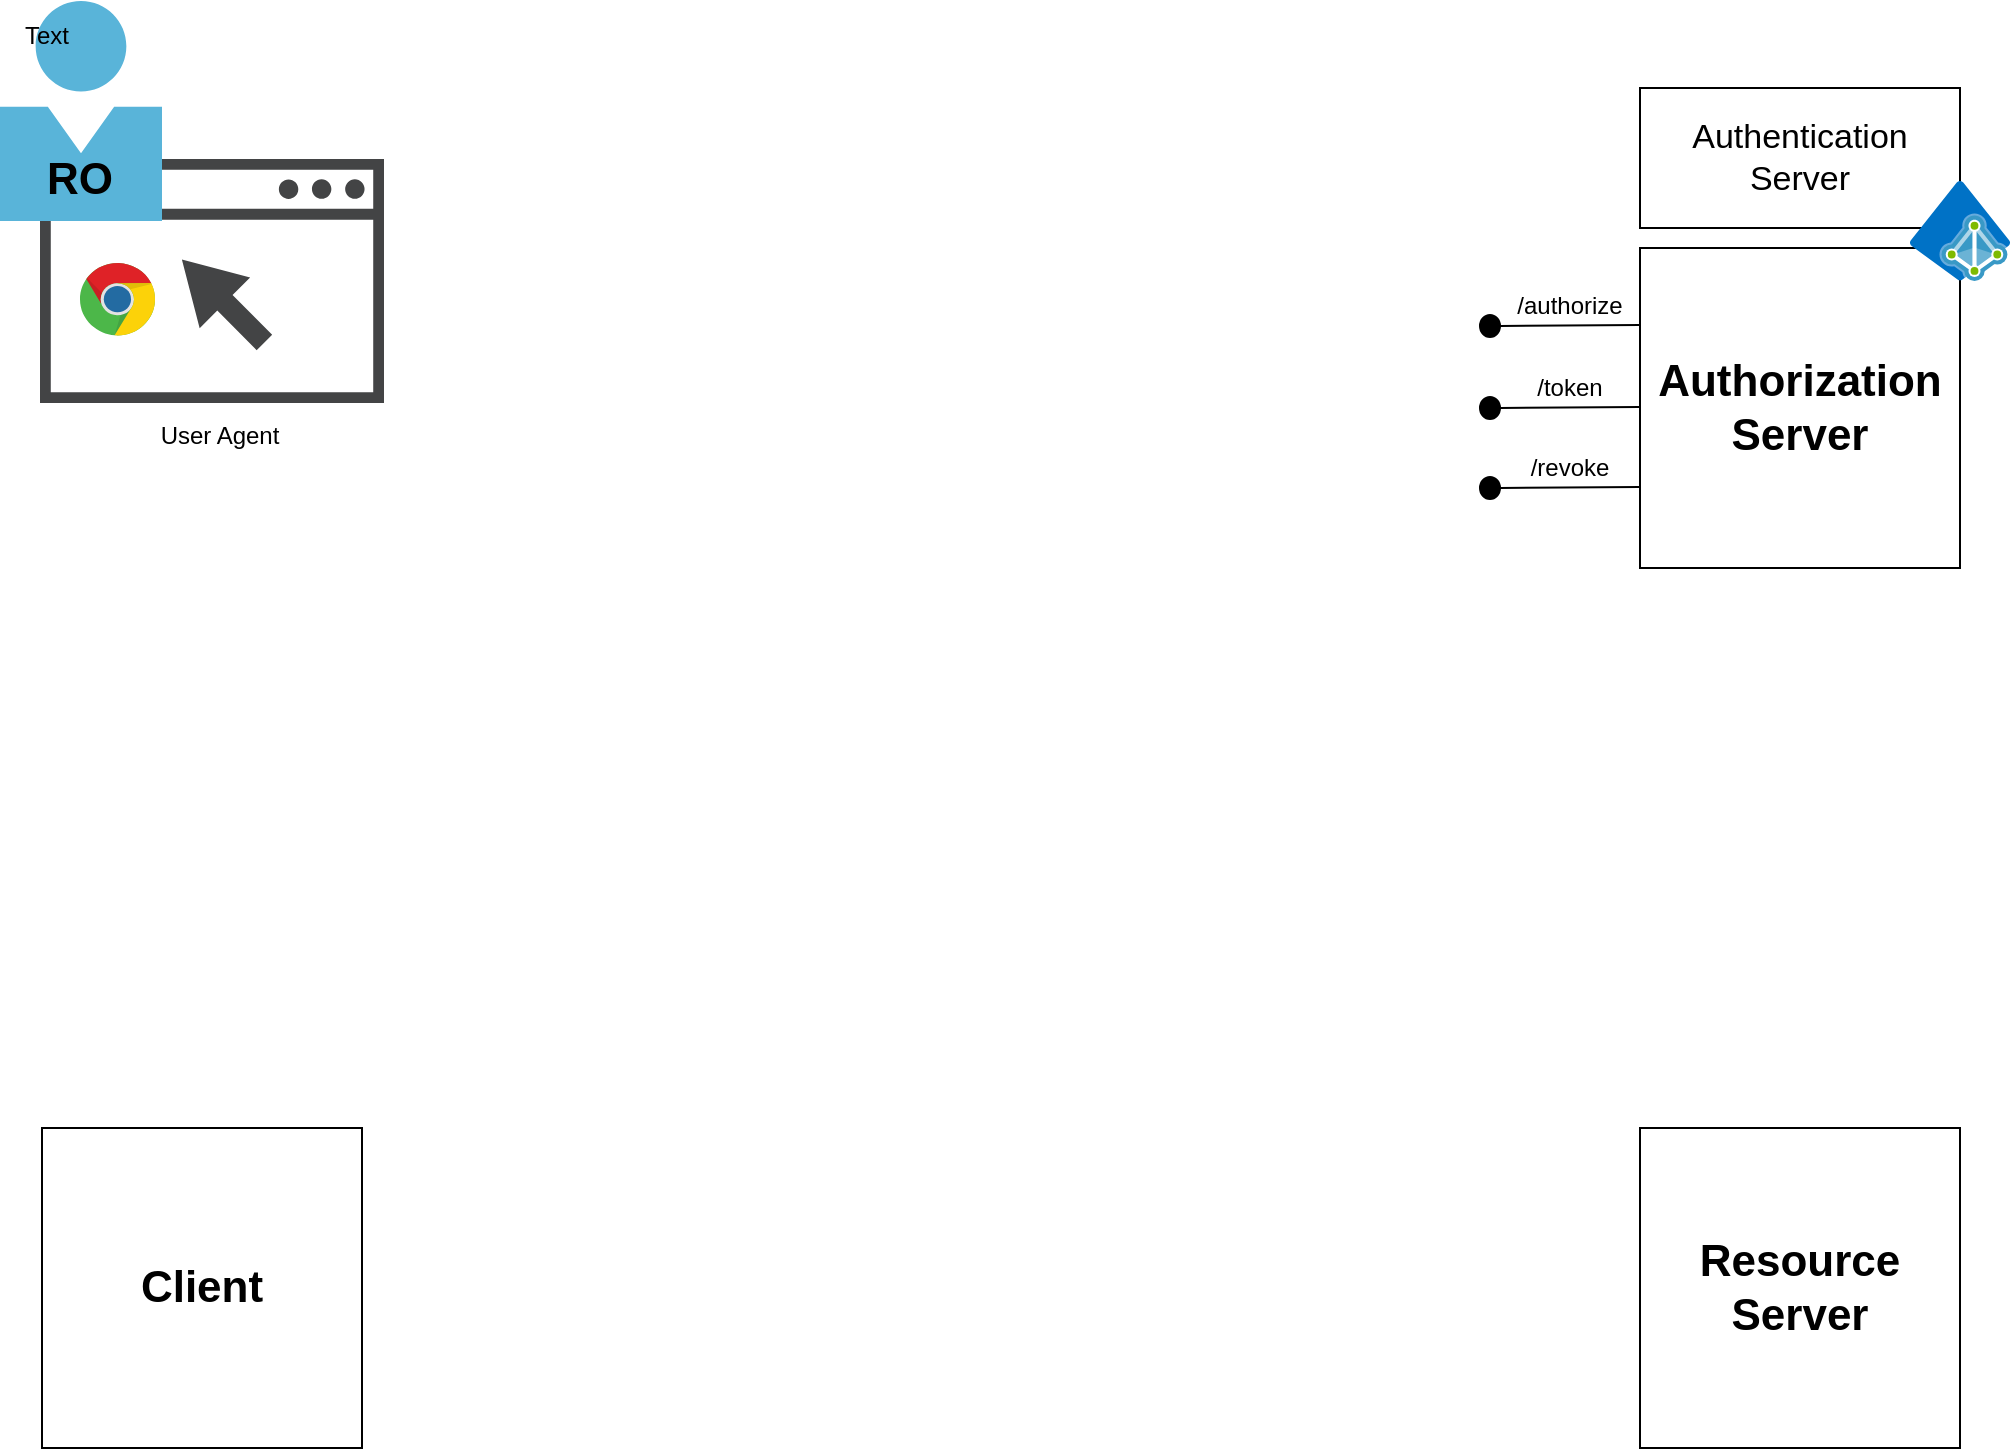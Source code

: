 <mxfile version="13.3.9" type="device" pages="6"><diagram id="7BGdqJD-Qh96QKZgvJ_t" name="Basic"><mxGraphModel dx="1346" dy="980" grid="1" gridSize="10" guides="1" tooltips="1" connect="1" arrows="1" fold="1" page="1" pageScale="1" pageWidth="1169" pageHeight="827" math="0" shadow="0"><root><mxCell id="0"/><mxCell id="1" parent="0"/><mxCell id="x4e9WYIsEtEmN4vXnyj3-3" value="&lt;font style=&quot;font-size: 22px&quot;&gt;&lt;b&gt;Authorization Server&lt;/b&gt;&lt;/font&gt;" style="whiteSpace=wrap;html=1;aspect=fixed;" parent="1" vertex="1"><mxGeometry x="880" y="160" width="160" height="160" as="geometry"/></mxCell><mxCell id="x4e9WYIsEtEmN4vXnyj3-4" value="&lt;font style=&quot;font-size: 22px&quot;&gt;&lt;b&gt;Resource Server&lt;/b&gt;&lt;/font&gt;" style="whiteSpace=wrap;html=1;aspect=fixed;" parent="1" vertex="1"><mxGeometry x="880" y="600" width="160" height="160" as="geometry"/></mxCell><mxCell id="x4e9WYIsEtEmN4vXnyj3-9" value="" style="pointerEvents=1;shadow=0;dashed=0;html=1;strokeColor=none;fillColor=#434445;aspect=fixed;labelPosition=center;verticalLabelPosition=bottom;verticalAlign=top;align=center;outlineConnect=0;shape=mxgraph.vvd.web_browser;" parent="1" vertex="1"><mxGeometry x="80" y="115.5" width="172" height="122" as="geometry"/></mxCell><mxCell id="x4e9WYIsEtEmN4vXnyj3-1" value="" style="aspect=fixed;html=1;points=[];align=center;image;fontSize=12;image=img/lib/mscae/Person.svg;" parent="1" vertex="1"><mxGeometry x="60" y="36.5" width="81" height="110" as="geometry"/></mxCell><mxCell id="pkdZ8FPAHZbIb77We70V-1" value="Text" style="text;html=1;align=center;verticalAlign=middle;resizable=0;points=[];autosize=1;" vertex="1" parent="x4e9WYIsEtEmN4vXnyj3-1"><mxGeometry x="3" y="7.5" width="40" height="20" as="geometry"/></mxCell><mxCell id="x4e9WYIsEtEmN4vXnyj3-10" value="&lt;font style=&quot;font-size: 17px&quot;&gt;Authentication Server&lt;/font&gt;" style="rounded=0;whiteSpace=wrap;html=1;" parent="1" vertex="1"><mxGeometry x="880" y="80" width="160" height="70" as="geometry"/></mxCell><mxCell id="x4e9WYIsEtEmN4vXnyj3-15" value="/authorize" style="text;html=1;strokeColor=none;fillColor=none;align=center;verticalAlign=middle;whiteSpace=wrap;rounded=0;" parent="1" vertex="1"><mxGeometry x="825" y="179" width="40" height="20" as="geometry"/></mxCell><mxCell id="x4e9WYIsEtEmN4vXnyj3-18" value="" style="endArrow=none;html=1;strokeColor=#000000;shadow=0;" parent="1" source="x4e9WYIsEtEmN4vXnyj3-19" edge="1"><mxGeometry width="50" height="50" relative="1" as="geometry"><mxPoint x="800" y="198.5" as="sourcePoint"/><mxPoint x="880" y="198.5" as="targetPoint"/></mxGeometry></mxCell><mxCell id="x4e9WYIsEtEmN4vXnyj3-19" value="" style="ellipse;whiteSpace=wrap;html=1;fillColor=#000000;container=1;" parent="1" vertex="1"><mxGeometry x="800" y="193.5" width="10" height="11" as="geometry"/></mxCell><mxCell id="x4e9WYIsEtEmN4vXnyj3-20" value="" style="endArrow=none;html=1;strokeColor=#000000;shadow=0;" parent="1" target="x4e9WYIsEtEmN4vXnyj3-19" edge="1"><mxGeometry width="50" height="50" relative="1" as="geometry"><mxPoint x="800" y="198.5" as="sourcePoint"/><mxPoint x="880" y="198.5" as="targetPoint"/></mxGeometry></mxCell><mxCell id="x4e9WYIsEtEmN4vXnyj3-24" value="/token" style="text;html=1;strokeColor=none;fillColor=none;align=center;verticalAlign=middle;whiteSpace=wrap;rounded=0;" parent="1" vertex="1"><mxGeometry x="825" y="220" width="40" height="20" as="geometry"/></mxCell><mxCell id="x4e9WYIsEtEmN4vXnyj3-25" value="" style="endArrow=none;html=1;strokeColor=#000000;shadow=0;" parent="1" source="x4e9WYIsEtEmN4vXnyj3-26" edge="1"><mxGeometry width="50" height="50" relative="1" as="geometry"><mxPoint x="800" y="239.5" as="sourcePoint"/><mxPoint x="880" y="239.5" as="targetPoint"/></mxGeometry></mxCell><mxCell id="x4e9WYIsEtEmN4vXnyj3-26" value="" style="ellipse;whiteSpace=wrap;html=1;fillColor=#000000;container=1;" parent="1" vertex="1"><mxGeometry x="800" y="234.5" width="10" height="11" as="geometry"/></mxCell><mxCell id="x4e9WYIsEtEmN4vXnyj3-27" value="" style="endArrow=none;html=1;strokeColor=#000000;shadow=0;" parent="1" target="x4e9WYIsEtEmN4vXnyj3-26" edge="1"><mxGeometry width="50" height="50" relative="1" as="geometry"><mxPoint x="800" y="239.5" as="sourcePoint"/><mxPoint x="880" y="239.5" as="targetPoint"/></mxGeometry></mxCell><mxCell id="x4e9WYIsEtEmN4vXnyj3-32" value="/revoke" style="text;html=1;strokeColor=none;fillColor=none;align=center;verticalAlign=middle;whiteSpace=wrap;rounded=0;" parent="1" vertex="1"><mxGeometry x="825" y="260" width="40" height="20" as="geometry"/></mxCell><mxCell id="x4e9WYIsEtEmN4vXnyj3-33" value="" style="endArrow=none;html=1;strokeColor=#000000;shadow=0;" parent="1" source="x4e9WYIsEtEmN4vXnyj3-34" edge="1"><mxGeometry width="50" height="50" relative="1" as="geometry"><mxPoint x="800" y="279.5" as="sourcePoint"/><mxPoint x="880" y="279.5" as="targetPoint"/></mxGeometry></mxCell><mxCell id="x4e9WYIsEtEmN4vXnyj3-34" value="" style="ellipse;whiteSpace=wrap;html=1;fillColor=#000000;container=1;" parent="1" vertex="1"><mxGeometry x="800" y="274.5" width="10" height="11" as="geometry"/></mxCell><mxCell id="x4e9WYIsEtEmN4vXnyj3-35" value="" style="endArrow=none;html=1;strokeColor=#000000;shadow=0;" parent="1" target="x4e9WYIsEtEmN4vXnyj3-34" edge="1"><mxGeometry width="50" height="50" relative="1" as="geometry"><mxPoint x="800" y="279.5" as="sourcePoint"/><mxPoint x="880" y="279.5" as="targetPoint"/></mxGeometry></mxCell><mxCell id="x4e9WYIsEtEmN4vXnyj3-36" value="&lt;font style=&quot;font-size: 22px&quot;&gt;&lt;b&gt;Client&lt;/b&gt;&lt;/font&gt;" style="whiteSpace=wrap;html=1;aspect=fixed;" parent="1" vertex="1"><mxGeometry x="81" y="600" width="160" height="160" as="geometry"/></mxCell><mxCell id="x4e9WYIsEtEmN4vXnyj3-37" value="User Agent" style="text;html=1;strokeColor=none;fillColor=none;align=center;verticalAlign=middle;whiteSpace=wrap;rounded=0;" parent="1" vertex="1"><mxGeometry x="90" y="243.5" width="160" height="20" as="geometry"/></mxCell><mxCell id="x4e9WYIsEtEmN4vXnyj3-38" value="&lt;b&gt;RO&lt;/b&gt;" style="text;html=1;strokeColor=none;fillColor=none;align=center;verticalAlign=middle;whiteSpace=wrap;rounded=0;fontSize=22;" parent="1" vertex="1"><mxGeometry x="80" y="115.5" width="40" height="20" as="geometry"/></mxCell><mxCell id="x4e9WYIsEtEmN4vXnyj3-41" value="" style="aspect=fixed;html=1;points=[];align=center;image;fontSize=12;image=img/lib/mscae/Azure_AD_Domain_Services.svg;fillColor=#000000;" parent="1" vertex="1"><mxGeometry x="1015" y="126.5" width="50" height="50" as="geometry"/></mxCell><mxCell id="x4e9WYIsEtEmN4vXnyj3-43" value="" style="dashed=0;outlineConnect=0;html=1;align=center;labelPosition=center;verticalLabelPosition=bottom;verticalAlign=top;shape=mxgraph.weblogos.chrome;fillColor=#000000;fontSize=22;" parent="1" vertex="1"><mxGeometry x="100" y="167.5" width="38" height="37" as="geometry"/></mxCell></root></mxGraphModel></diagram><diagram name="Code Flow" id="h1I_sIdxKx2VUafDGLaP"><mxGraphModel dx="1106" dy="830" grid="1" gridSize="10" guides="1" tooltips="1" connect="1" arrows="1" fold="1" page="1" pageScale="1" pageWidth="1169" pageHeight="827" math="0" shadow="0"><root><mxCell id="_UItrex5yb6kUeCps5V5-0"/><mxCell id="_UItrex5yb6kUeCps5V5-1" parent="_UItrex5yb6kUeCps5V5-0"/><mxCell id="_UItrex5yb6kUeCps5V5-30" value="4" style="endArrow=classic;html=1;shadow=0;strokeColor=#000000;fontSize=22;startArrow=none;startFill=0;endSize=13;strokeWidth=3;" parent="_UItrex5yb6kUeCps5V5-1" edge="1"><mxGeometry width="50" height="50" relative="1" as="geometry"><mxPoint x="790" y="210" as="sourcePoint"/><mxPoint x="170" y="590" as="targetPoint"/><Array as="points"><mxPoint x="230" y="300"/></Array></mxGeometry></mxCell><mxCell id="-QWIX9p5mBk_8IFYlg3d-1" value="2" style="endArrow=classic;html=1;shadow=0;strokeColor=#000000;fontSize=22;startArrow=none;startFill=0;endSize=13;strokeWidth=3;" parent="_UItrex5yb6kUeCps5V5-1" edge="1"><mxGeometry width="50" height="50" relative="1" as="geometry"><mxPoint x="150" y="590" as="sourcePoint"/><mxPoint x="790" y="200" as="targetPoint"/><Array as="points"><mxPoint x="210" y="290"/><mxPoint x="700" y="210"/></Array></mxGeometry></mxCell><mxCell id="cwer9oQZZHohE8cfp3Dd-2" value="" style="whiteSpace=wrap;html=1;aspect=fixed;" parent="_UItrex5yb6kUeCps5V5-1" vertex="1"><mxGeometry x="81" y="155" width="160" height="160" as="geometry"/></mxCell><mxCell id="_UItrex5yb6kUeCps5V5-2" value="&lt;font style=&quot;font-size: 22px&quot;&gt;&lt;b&gt;Authorization Server&lt;/b&gt;&lt;/font&gt;" style="whiteSpace=wrap;html=1;aspect=fixed;" parent="_UItrex5yb6kUeCps5V5-1" vertex="1"><mxGeometry x="880" y="160" width="160" height="160" as="geometry"/></mxCell><mxCell id="_UItrex5yb6kUeCps5V5-3" value="&lt;font style=&quot;font-size: 22px&quot;&gt;&lt;b&gt;Resource Server&lt;/b&gt;&lt;/font&gt;" style="whiteSpace=wrap;html=1;aspect=fixed;" parent="_UItrex5yb6kUeCps5V5-1" vertex="1"><mxGeometry x="880" y="600" width="160" height="160" as="geometry"/></mxCell><mxCell id="_UItrex5yb6kUeCps5V5-5" value="" style="aspect=fixed;html=1;points=[];align=center;image;fontSize=12;image=img/lib/mscae/Person.svg;" parent="_UItrex5yb6kUeCps5V5-1" vertex="1"><mxGeometry x="60.5" y="80" width="81" height="110" as="geometry"/></mxCell><mxCell id="_UItrex5yb6kUeCps5V5-6" value="&lt;font style=&quot;font-size: 17px&quot;&gt;Authentication Server&lt;/font&gt;" style="rounded=0;whiteSpace=wrap;html=1;" parent="_UItrex5yb6kUeCps5V5-1" vertex="1"><mxGeometry x="880" y="80" width="160" height="70" as="geometry"/></mxCell><mxCell id="_UItrex5yb6kUeCps5V5-7" value="/authorize" style="text;html=1;strokeColor=none;fillColor=none;align=center;verticalAlign=middle;whiteSpace=wrap;rounded=0;" parent="_UItrex5yb6kUeCps5V5-1" vertex="1"><mxGeometry x="825" y="179" width="40" height="20" as="geometry"/></mxCell><mxCell id="_UItrex5yb6kUeCps5V5-8" value="" style="endArrow=none;html=1;strokeColor=#000000;shadow=0;" parent="_UItrex5yb6kUeCps5V5-1" source="_UItrex5yb6kUeCps5V5-9" edge="1"><mxGeometry width="50" height="50" relative="1" as="geometry"><mxPoint x="800" y="198.5" as="sourcePoint"/><mxPoint x="880" y="198.5" as="targetPoint"/></mxGeometry></mxCell><mxCell id="_UItrex5yb6kUeCps5V5-9" value="" style="ellipse;whiteSpace=wrap;html=1;fillColor=#000000;container=1;" parent="_UItrex5yb6kUeCps5V5-1" vertex="1"><mxGeometry x="800" y="193.5" width="10" height="11" as="geometry"/></mxCell><mxCell id="_UItrex5yb6kUeCps5V5-10" value="" style="endArrow=none;html=1;strokeColor=#000000;shadow=0;" parent="_UItrex5yb6kUeCps5V5-1" target="_UItrex5yb6kUeCps5V5-9" edge="1"><mxGeometry width="50" height="50" relative="1" as="geometry"><mxPoint x="800" y="198.5" as="sourcePoint"/><mxPoint x="880" y="198.5" as="targetPoint"/></mxGeometry></mxCell><mxCell id="_UItrex5yb6kUeCps5V5-11" value="/token" style="text;html=1;strokeColor=none;fillColor=none;align=center;verticalAlign=middle;whiteSpace=wrap;rounded=0;" parent="_UItrex5yb6kUeCps5V5-1" vertex="1"><mxGeometry x="825" y="220" width="40" height="20" as="geometry"/></mxCell><mxCell id="_UItrex5yb6kUeCps5V5-12" value="" style="endArrow=none;html=1;strokeColor=#000000;shadow=0;" parent="_UItrex5yb6kUeCps5V5-1" source="_UItrex5yb6kUeCps5V5-13" edge="1"><mxGeometry width="50" height="50" relative="1" as="geometry"><mxPoint x="800" y="239.5" as="sourcePoint"/><mxPoint x="880" y="239.5" as="targetPoint"/></mxGeometry></mxCell><mxCell id="_UItrex5yb6kUeCps5V5-13" value="" style="ellipse;whiteSpace=wrap;html=1;fillColor=#000000;container=1;" parent="_UItrex5yb6kUeCps5V5-1" vertex="1"><mxGeometry x="800" y="234.5" width="10" height="11" as="geometry"/></mxCell><mxCell id="_UItrex5yb6kUeCps5V5-14" value="" style="endArrow=none;html=1;strokeColor=#000000;shadow=0;" parent="_UItrex5yb6kUeCps5V5-1" target="_UItrex5yb6kUeCps5V5-13" edge="1"><mxGeometry width="50" height="50" relative="1" as="geometry"><mxPoint x="800" y="239.5" as="sourcePoint"/><mxPoint x="880" y="239.5" as="targetPoint"/></mxGeometry></mxCell><mxCell id="_UItrex5yb6kUeCps5V5-15" value="/revoke" style="text;html=1;strokeColor=none;fillColor=none;align=center;verticalAlign=middle;whiteSpace=wrap;rounded=0;" parent="_UItrex5yb6kUeCps5V5-1" vertex="1"><mxGeometry x="825" y="260" width="40" height="20" as="geometry"/></mxCell><mxCell id="_UItrex5yb6kUeCps5V5-16" value="" style="endArrow=none;html=1;strokeColor=#000000;shadow=0;" parent="_UItrex5yb6kUeCps5V5-1" source="_UItrex5yb6kUeCps5V5-17" edge="1"><mxGeometry width="50" height="50" relative="1" as="geometry"><mxPoint x="800" y="279.5" as="sourcePoint"/><mxPoint x="880" y="279.5" as="targetPoint"/></mxGeometry></mxCell><mxCell id="_UItrex5yb6kUeCps5V5-17" value="" style="ellipse;whiteSpace=wrap;html=1;fillColor=#000000;container=1;" parent="_UItrex5yb6kUeCps5V5-1" vertex="1"><mxGeometry x="800" y="274.5" width="10" height="11" as="geometry"/></mxCell><mxCell id="_UItrex5yb6kUeCps5V5-18" value="" style="endArrow=none;html=1;strokeColor=#000000;shadow=0;" parent="_UItrex5yb6kUeCps5V5-1" target="_UItrex5yb6kUeCps5V5-17" edge="1"><mxGeometry width="50" height="50" relative="1" as="geometry"><mxPoint x="800" y="279.5" as="sourcePoint"/><mxPoint x="880" y="279.5" as="targetPoint"/></mxGeometry></mxCell><mxCell id="_UItrex5yb6kUeCps5V5-19" value="&lt;font style=&quot;font-size: 22px&quot;&gt;&lt;b&gt;Client&lt;/b&gt;&lt;/font&gt;" style="whiteSpace=wrap;html=1;aspect=fixed;" parent="_UItrex5yb6kUeCps5V5-1" vertex="1"><mxGeometry x="81" y="600" width="160" height="160" as="geometry"/></mxCell><mxCell id="_UItrex5yb6kUeCps5V5-20" value="User Agent" style="text;html=1;strokeColor=none;fillColor=none;align=center;verticalAlign=middle;whiteSpace=wrap;rounded=0;" parent="_UItrex5yb6kUeCps5V5-1" vertex="1"><mxGeometry x="60" y="274" width="160" height="20" as="geometry"/></mxCell><mxCell id="_UItrex5yb6kUeCps5V5-21" value="&lt;b&gt;RO&lt;/b&gt;" style="text;html=1;strokeColor=none;fillColor=none;align=center;verticalAlign=middle;whiteSpace=wrap;rounded=0;fontSize=22;" parent="_UItrex5yb6kUeCps5V5-1" vertex="1"><mxGeometry x="79.5" y="159" width="40" height="20" as="geometry"/></mxCell><mxCell id="_UItrex5yb6kUeCps5V5-22" value="" style="aspect=fixed;html=1;points=[];align=center;image;fontSize=12;image=img/lib/mscae/Azure_AD_Domain_Services.svg;fillColor=#000000;" parent="_UItrex5yb6kUeCps5V5-1" vertex="1"><mxGeometry x="1015" y="126.5" width="50" height="50" as="geometry"/></mxCell><mxCell id="_UItrex5yb6kUeCps5V5-23" value="" style="dashed=0;outlineConnect=0;html=1;align=center;labelPosition=center;verticalLabelPosition=bottom;verticalAlign=top;shape=mxgraph.weblogos.chrome;fillColor=#000000;fontSize=22;" parent="_UItrex5yb6kUeCps5V5-1" vertex="1"><mxGeometry x="190" y="268.5" width="38" height="37" as="geometry"/></mxCell><mxCell id="cwer9oQZZHohE8cfp3Dd-1" value="1" style="endArrow=classic;html=1;shadow=0;strokeColor=#000000;fontSize=22;startArrow=classic;startFill=1;endSize=13;strokeWidth=3;startSize=13;" parent="_UItrex5yb6kUeCps5V5-1" edge="1"><mxGeometry width="50" height="50" relative="1" as="geometry"><mxPoint x="130" y="330" as="sourcePoint"/><mxPoint x="130" y="590" as="targetPoint"/><Array as="points"/></mxGeometry></mxCell><mxCell id="cwer9oQZZHohE8cfp3Dd-4" value="3" style="endArrow=classic;html=1;shadow=0;strokeColor=#000000;fontSize=22;startArrow=classic;startFill=1;endSize=13;strokeWidth=3;startSize=13;" parent="_UItrex5yb6kUeCps5V5-1" edge="1"><mxGeometry width="50" height="50" relative="1" as="geometry"><mxPoint x="870" y="110" as="sourcePoint"/><mxPoint x="800" y="180" as="targetPoint"/><Array as="points"><mxPoint x="810" y="130"/></Array></mxGeometry></mxCell><mxCell id="cwer9oQZZHohE8cfp3Dd-5" value="6" style="endArrow=classic;html=1;shadow=0;strokeColor=#000000;fontSize=22;startArrow=none;startFill=0;endSize=13;strokeWidth=3;dashed=1;" parent="_UItrex5yb6kUeCps5V5-1" edge="1"><mxGeometry x="-0.056" width="50" height="50" relative="1" as="geometry"><mxPoint x="794" y="260" as="sourcePoint"/><mxPoint x="250" y="690" as="targetPoint"/><Array as="points"><mxPoint x="550" y="520"/></Array><mxPoint as="offset"/></mxGeometry></mxCell><mxCell id="cwer9oQZZHohE8cfp3Dd-6" value="5" style="endArrow=classic;html=1;shadow=0;strokeColor=#000000;fontSize=22;startArrow=none;startFill=0;endSize=13;strokeWidth=3;dashed=1;" parent="_UItrex5yb6kUeCps5V5-1" edge="1"><mxGeometry width="50" height="50" relative="1" as="geometry"><mxPoint x="250" y="640" as="sourcePoint"/><mxPoint x="790" y="250" as="targetPoint"/><Array as="points"/></mxGeometry></mxCell></root></mxGraphModel></diagram><diagram name="Implicit flow" id="-cbpEfYSQTHksNv7siUG"><mxGraphModel dx="1106" dy="830" grid="1" gridSize="10" guides="1" tooltips="1" connect="1" arrows="1" fold="1" page="1" pageScale="1" pageWidth="1169" pageHeight="827" math="0" shadow="0"><root><mxCell id="Qmls3IoZiHD41cM01UYM-0"/><mxCell id="Qmls3IoZiHD41cM01UYM-1" parent="Qmls3IoZiHD41cM01UYM-0"/><mxCell id="Qmls3IoZiHD41cM01UYM-2" value="4" style="endArrow=classic;html=1;shadow=0;strokeColor=#000000;fontSize=22;startArrow=none;startFill=0;endSize=13;strokeWidth=3;" parent="Qmls3IoZiHD41cM01UYM-1" edge="1"><mxGeometry width="50" height="50" relative="1" as="geometry"><mxPoint x="790" y="210" as="sourcePoint"/><mxPoint x="170" y="590" as="targetPoint"/><Array as="points"><mxPoint x="230" y="300"/></Array></mxGeometry></mxCell><mxCell id="Qmls3IoZiHD41cM01UYM-3" value="2" style="endArrow=classic;html=1;shadow=0;strokeColor=#000000;fontSize=22;startArrow=none;startFill=0;endSize=13;strokeWidth=3;" parent="Qmls3IoZiHD41cM01UYM-1" edge="1"><mxGeometry width="50" height="50" relative="1" as="geometry"><mxPoint x="150" y="590" as="sourcePoint"/><mxPoint x="790" y="200" as="targetPoint"/><Array as="points"><mxPoint x="210" y="290"/><mxPoint x="700" y="210"/></Array></mxGeometry></mxCell><mxCell id="Qmls3IoZiHD41cM01UYM-4" value="" style="whiteSpace=wrap;html=1;aspect=fixed;" parent="Qmls3IoZiHD41cM01UYM-1" vertex="1"><mxGeometry x="81" y="155" width="160" height="160" as="geometry"/></mxCell><mxCell id="Qmls3IoZiHD41cM01UYM-5" value="&lt;font style=&quot;font-size: 22px&quot;&gt;&lt;b&gt;Authorization Server&lt;/b&gt;&lt;/font&gt;" style="whiteSpace=wrap;html=1;aspect=fixed;" parent="Qmls3IoZiHD41cM01UYM-1" vertex="1"><mxGeometry x="880" y="160" width="160" height="160" as="geometry"/></mxCell><mxCell id="Qmls3IoZiHD41cM01UYM-6" value="&lt;font style=&quot;font-size: 22px&quot;&gt;&lt;b&gt;Resource Server&lt;/b&gt;&lt;/font&gt;" style="whiteSpace=wrap;html=1;aspect=fixed;" parent="Qmls3IoZiHD41cM01UYM-1" vertex="1"><mxGeometry x="880" y="600" width="160" height="160" as="geometry"/></mxCell><mxCell id="Qmls3IoZiHD41cM01UYM-7" value="" style="aspect=fixed;html=1;points=[];align=center;image;fontSize=12;image=img/lib/mscae/Person.svg;" parent="Qmls3IoZiHD41cM01UYM-1" vertex="1"><mxGeometry x="60.5" y="80" width="81" height="110" as="geometry"/></mxCell><mxCell id="Qmls3IoZiHD41cM01UYM-8" value="&lt;font style=&quot;font-size: 17px&quot;&gt;Authentication Server&lt;/font&gt;" style="rounded=0;whiteSpace=wrap;html=1;" parent="Qmls3IoZiHD41cM01UYM-1" vertex="1"><mxGeometry x="880" y="80" width="160" height="70" as="geometry"/></mxCell><mxCell id="Qmls3IoZiHD41cM01UYM-9" value="/authorize" style="text;html=1;strokeColor=none;fillColor=none;align=center;verticalAlign=middle;whiteSpace=wrap;rounded=0;" parent="Qmls3IoZiHD41cM01UYM-1" vertex="1"><mxGeometry x="825" y="179" width="40" height="20" as="geometry"/></mxCell><mxCell id="Qmls3IoZiHD41cM01UYM-10" value="" style="endArrow=none;html=1;strokeColor=#000000;shadow=0;" parent="Qmls3IoZiHD41cM01UYM-1" source="Qmls3IoZiHD41cM01UYM-11" edge="1"><mxGeometry width="50" height="50" relative="1" as="geometry"><mxPoint x="800" y="198.5" as="sourcePoint"/><mxPoint x="880" y="198.5" as="targetPoint"/></mxGeometry></mxCell><mxCell id="Qmls3IoZiHD41cM01UYM-11" value="" style="ellipse;whiteSpace=wrap;html=1;fillColor=#000000;container=1;" parent="Qmls3IoZiHD41cM01UYM-1" vertex="1"><mxGeometry x="800" y="193.5" width="10" height="11" as="geometry"/></mxCell><mxCell id="Qmls3IoZiHD41cM01UYM-12" value="" style="endArrow=none;html=1;strokeColor=#000000;shadow=0;" parent="Qmls3IoZiHD41cM01UYM-1" target="Qmls3IoZiHD41cM01UYM-11" edge="1"><mxGeometry width="50" height="50" relative="1" as="geometry"><mxPoint x="800" y="198.5" as="sourcePoint"/><mxPoint x="880" y="198.5" as="targetPoint"/></mxGeometry></mxCell><mxCell id="Qmls3IoZiHD41cM01UYM-13" value="/token" style="text;html=1;strokeColor=none;fillColor=none;align=center;verticalAlign=middle;whiteSpace=wrap;rounded=0;" parent="Qmls3IoZiHD41cM01UYM-1" vertex="1"><mxGeometry x="825" y="220" width="40" height="20" as="geometry"/></mxCell><mxCell id="Qmls3IoZiHD41cM01UYM-14" value="" style="endArrow=none;html=1;strokeColor=#000000;shadow=0;" parent="Qmls3IoZiHD41cM01UYM-1" source="Qmls3IoZiHD41cM01UYM-15" edge="1"><mxGeometry width="50" height="50" relative="1" as="geometry"><mxPoint x="800" y="239.5" as="sourcePoint"/><mxPoint x="880" y="239.5" as="targetPoint"/></mxGeometry></mxCell><mxCell id="Qmls3IoZiHD41cM01UYM-15" value="" style="ellipse;whiteSpace=wrap;html=1;fillColor=#000000;container=1;" parent="Qmls3IoZiHD41cM01UYM-1" vertex="1"><mxGeometry x="800" y="234.5" width="10" height="11" as="geometry"/></mxCell><mxCell id="Qmls3IoZiHD41cM01UYM-16" value="" style="endArrow=none;html=1;strokeColor=#000000;shadow=0;" parent="Qmls3IoZiHD41cM01UYM-1" target="Qmls3IoZiHD41cM01UYM-15" edge="1"><mxGeometry width="50" height="50" relative="1" as="geometry"><mxPoint x="800" y="239.5" as="sourcePoint"/><mxPoint x="880" y="239.5" as="targetPoint"/></mxGeometry></mxCell><mxCell id="Qmls3IoZiHD41cM01UYM-17" value="/revoke" style="text;html=1;strokeColor=none;fillColor=none;align=center;verticalAlign=middle;whiteSpace=wrap;rounded=0;" parent="Qmls3IoZiHD41cM01UYM-1" vertex="1"><mxGeometry x="825" y="260" width="40" height="20" as="geometry"/></mxCell><mxCell id="Qmls3IoZiHD41cM01UYM-18" value="" style="endArrow=none;html=1;strokeColor=#000000;shadow=0;" parent="Qmls3IoZiHD41cM01UYM-1" source="Qmls3IoZiHD41cM01UYM-19" edge="1"><mxGeometry width="50" height="50" relative="1" as="geometry"><mxPoint x="800" y="279.5" as="sourcePoint"/><mxPoint x="880" y="279.5" as="targetPoint"/></mxGeometry></mxCell><mxCell id="Qmls3IoZiHD41cM01UYM-19" value="" style="ellipse;whiteSpace=wrap;html=1;fillColor=#000000;container=1;" parent="Qmls3IoZiHD41cM01UYM-1" vertex="1"><mxGeometry x="800" y="274.5" width="10" height="11" as="geometry"/></mxCell><mxCell id="Qmls3IoZiHD41cM01UYM-20" value="" style="endArrow=none;html=1;strokeColor=#000000;shadow=0;" parent="Qmls3IoZiHD41cM01UYM-1" target="Qmls3IoZiHD41cM01UYM-19" edge="1"><mxGeometry width="50" height="50" relative="1" as="geometry"><mxPoint x="800" y="279.5" as="sourcePoint"/><mxPoint x="880" y="279.5" as="targetPoint"/></mxGeometry></mxCell><mxCell id="Qmls3IoZiHD41cM01UYM-21" value="&lt;font style=&quot;font-size: 22px&quot;&gt;&lt;b&gt;Client&lt;/b&gt;&lt;/font&gt;" style="whiteSpace=wrap;html=1;aspect=fixed;" parent="Qmls3IoZiHD41cM01UYM-1" vertex="1"><mxGeometry x="81" y="600" width="160" height="160" as="geometry"/></mxCell><mxCell id="Qmls3IoZiHD41cM01UYM-22" value="User Agent" style="text;html=1;strokeColor=none;fillColor=none;align=center;verticalAlign=middle;whiteSpace=wrap;rounded=0;" parent="Qmls3IoZiHD41cM01UYM-1" vertex="1"><mxGeometry x="60" y="274" width="160" height="20" as="geometry"/></mxCell><mxCell id="Qmls3IoZiHD41cM01UYM-23" value="&lt;b&gt;RO&lt;/b&gt;" style="text;html=1;strokeColor=none;fillColor=none;align=center;verticalAlign=middle;whiteSpace=wrap;rounded=0;fontSize=22;" parent="Qmls3IoZiHD41cM01UYM-1" vertex="1"><mxGeometry x="79.5" y="159" width="40" height="20" as="geometry"/></mxCell><mxCell id="Qmls3IoZiHD41cM01UYM-24" value="" style="aspect=fixed;html=1;points=[];align=center;image;fontSize=12;image=img/lib/mscae/Azure_AD_Domain_Services.svg;fillColor=#000000;" parent="Qmls3IoZiHD41cM01UYM-1" vertex="1"><mxGeometry x="1015" y="126.5" width="50" height="50" as="geometry"/></mxCell><mxCell id="Qmls3IoZiHD41cM01UYM-25" value="" style="dashed=0;outlineConnect=0;html=1;align=center;labelPosition=center;verticalLabelPosition=bottom;verticalAlign=top;shape=mxgraph.weblogos.chrome;fillColor=#000000;fontSize=22;" parent="Qmls3IoZiHD41cM01UYM-1" vertex="1"><mxGeometry x="190" y="268.5" width="38" height="37" as="geometry"/></mxCell><mxCell id="Qmls3IoZiHD41cM01UYM-26" value="1" style="endArrow=classic;html=1;shadow=0;strokeColor=#000000;fontSize=22;startArrow=classic;startFill=1;endSize=13;strokeWidth=3;startSize=13;" parent="Qmls3IoZiHD41cM01UYM-1" edge="1"><mxGeometry width="50" height="50" relative="1" as="geometry"><mxPoint x="130" y="330" as="sourcePoint"/><mxPoint x="130" y="590" as="targetPoint"/><Array as="points"/></mxGeometry></mxCell><mxCell id="Qmls3IoZiHD41cM01UYM-27" value="3" style="endArrow=classic;html=1;shadow=0;strokeColor=#000000;fontSize=22;startArrow=classic;startFill=1;endSize=13;strokeWidth=3;startSize=13;" parent="Qmls3IoZiHD41cM01UYM-1" edge="1"><mxGeometry width="50" height="50" relative="1" as="geometry"><mxPoint x="870" y="110" as="sourcePoint"/><mxPoint x="800" y="180" as="targetPoint"/><Array as="points"><mxPoint x="810" y="130"/></Array></mxGeometry></mxCell></root></mxGraphModel></diagram><diagram id="vwriZ35TNvqAFWoQG5bO" name="my-super-app-old"><mxGraphModel dx="1106" dy="980" grid="1" gridSize="10" guides="1" tooltips="1" connect="1" arrows="1" fold="1" page="1" pageScale="1" pageWidth="1169" pageHeight="827" math="0" shadow="0"><root><mxCell id="9ZIuKwoU-QErHh7lTsrY-0"/><mxCell id="9ZIuKwoU-QErHh7lTsrY-1" parent="9ZIuKwoU-QErHh7lTsrY-0"/><mxCell id="9ZIuKwoU-QErHh7lTsrY-14" value="&lt;h1&gt;&lt;br&gt;&lt;/h1&gt;" style="rounded=0;whiteSpace=wrap;html=1;align=center;" parent="9ZIuKwoU-QErHh7lTsrY-1" vertex="1"><mxGeometry x="84" y="160" width="276" height="440" as="geometry"/></mxCell><mxCell id="9ZIuKwoU-QErHh7lTsrY-3" value="Email" style="rounded=0;whiteSpace=wrap;html=1;fillColor=#dae8fc;strokeColor=#6c8ebf;" parent="9ZIuKwoU-QErHh7lTsrY-1" vertex="1"><mxGeometry x="122" y="240" width="200" height="80" as="geometry"/></mxCell><mxCell id="9ZIuKwoU-QErHh7lTsrY-5" value="Shopping" style="rounded=0;whiteSpace=wrap;html=1;fillColor=#d5e8d4;strokeColor=#82b366;" parent="9ZIuKwoU-QErHh7lTsrY-1" vertex="1"><mxGeometry x="122" y="320" width="200" height="80" as="geometry"/></mxCell><mxCell id="9ZIuKwoU-QErHh7lTsrY-6" value="Facebook" style="rounded=0;whiteSpace=wrap;html=1;fillColor=#ffe6cc;strokeColor=#d79b00;" parent="9ZIuKwoU-QErHh7lTsrY-1" vertex="1"><mxGeometry x="122" y="400" width="200" height="80" as="geometry"/></mxCell><mxCell id="9ZIuKwoU-QErHh7lTsrY-7" value="" style="verticalLabelPosition=bottom;html=1;verticalAlign=top;align=center;strokeColor=none;fillColor=#00BEF2;shape=mxgraph.azure.user;" parent="9ZIuKwoU-QErHh7lTsrY-1" vertex="1"><mxGeometry x="70" y="110" width="66" height="70" as="geometry"/></mxCell><mxCell id="9ZIuKwoU-QErHh7lTsrY-8" value="GMail" style="rounded=0;whiteSpace=wrap;html=1;fillColor=#dae8fc;strokeColor=#6c8ebf;" parent="9ZIuKwoU-QErHh7lTsrY-1" vertex="1"><mxGeometry x="760" y="240" width="200" height="40" as="geometry"/></mxCell><mxCell id="9ZIuKwoU-QErHh7lTsrY-9" value="Amazon" style="rounded=0;whiteSpace=wrap;html=1;fillColor=#d5e8d4;strokeColor=#82b366;" parent="9ZIuKwoU-QErHh7lTsrY-1" vertex="1"><mxGeometry x="760" y="320" width="200" height="40" as="geometry"/></mxCell><mxCell id="9ZIuKwoU-QErHh7lTsrY-10" value="Facebook" style="rounded=0;whiteSpace=wrap;html=1;fillColor=#fff2cc;strokeColor=#d6b656;" parent="9ZIuKwoU-QErHh7lTsrY-1" vertex="1"><mxGeometry x="760" y="400" width="200" height="40" as="geometry"/></mxCell><mxCell id="9ZIuKwoU-QErHh7lTsrY-11" value="Messaging" style="rounded=0;whiteSpace=wrap;html=1;fillColor=#f8cecc;strokeColor=#b85450;" parent="9ZIuKwoU-QErHh7lTsrY-1" vertex="1"><mxGeometry x="122" y="480" width="200" height="80" as="geometry"/></mxCell><mxCell id="9ZIuKwoU-QErHh7lTsrY-12" value="Messaging" style="rounded=0;whiteSpace=wrap;html=1;fillColor=#f8cecc;strokeColor=#b85450;" parent="9ZIuKwoU-QErHh7lTsrY-1" vertex="1"><mxGeometry x="760" y="480" width="200" height="40" as="geometry"/></mxCell><mxCell id="9ZIuKwoU-QErHh7lTsrY-15" value="" style="shape=cylinder;whiteSpace=wrap;html=1;boundedLbl=1;backgroundOutline=1;" parent="9ZIuKwoU-QErHh7lTsrY-1" vertex="1"><mxGeometry x="1040" y="240" width="40" height="40" as="geometry"/></mxCell><mxCell id="9ZIuKwoU-QErHh7lTsrY-16" value="" style="shape=cylinder;whiteSpace=wrap;html=1;boundedLbl=1;backgroundOutline=1;" parent="9ZIuKwoU-QErHh7lTsrY-1" vertex="1"><mxGeometry x="1040" y="480" width="40" height="40" as="geometry"/></mxCell><mxCell id="9ZIuKwoU-QErHh7lTsrY-17" value="" style="shape=cylinder;whiteSpace=wrap;html=1;boundedLbl=1;backgroundOutline=1;" parent="9ZIuKwoU-QErHh7lTsrY-1" vertex="1"><mxGeometry x="1040" y="320" width="40" height="40" as="geometry"/></mxCell><mxCell id="9ZIuKwoU-QErHh7lTsrY-18" value="" style="shape=cylinder;whiteSpace=wrap;html=1;boundedLbl=1;backgroundOutline=1;" parent="9ZIuKwoU-QErHh7lTsrY-1" vertex="1"><mxGeometry x="1040" y="400" width="40" height="40" as="geometry"/></mxCell><mxCell id="9ZIuKwoU-QErHh7lTsrY-20" value="My Super App" style="text;html=1;strokeColor=none;fillColor=none;align=center;verticalAlign=middle;whiteSpace=wrap;rounded=0;labelBackgroundColor=none;fontSize=25;fontStyle=1" parent="9ZIuKwoU-QErHh7lTsrY-1" vertex="1"><mxGeometry x="80" y="190" width="280" height="20" as="geometry"/></mxCell><mxCell id="9ZIuKwoU-QErHh7lTsrY-22" value="" style="html=1;verticalLabelPosition=bottom;align=center;labelBackgroundColor=#ffffff;verticalAlign=top;strokeWidth=2;strokeColor=#0080F0;shadow=0;dashed=0;shape=mxgraph.ios7.icons.user;fontSize=25;" parent="9ZIuKwoU-QErHh7lTsrY-1" vertex="1"><mxGeometry x="290" y="250" width="20" height="20" as="geometry"/></mxCell><mxCell id="9ZIuKwoU-QErHh7lTsrY-23" value="" style="html=1;verticalLabelPosition=bottom;align=center;labelBackgroundColor=#ffffff;verticalAlign=top;strokeWidth=2;strokeColor=#0080F0;shadow=0;dashed=0;shape=mxgraph.ios7.icons.user;fontSize=25;" parent="9ZIuKwoU-QErHh7lTsrY-1" vertex="1"><mxGeometry x="290" y="330" width="20" height="20" as="geometry"/></mxCell><mxCell id="9ZIuKwoU-QErHh7lTsrY-24" value="" style="html=1;verticalLabelPosition=bottom;align=center;labelBackgroundColor=#ffffff;verticalAlign=top;strokeWidth=2;strokeColor=#0080F0;shadow=0;dashed=0;shape=mxgraph.ios7.icons.user;fontSize=25;" parent="9ZIuKwoU-QErHh7lTsrY-1" vertex="1"><mxGeometry x="290" y="413" width="20" height="20" as="geometry"/></mxCell><mxCell id="9ZIuKwoU-QErHh7lTsrY-25" value="" style="html=1;verticalLabelPosition=bottom;align=center;labelBackgroundColor=#ffffff;verticalAlign=top;strokeWidth=2;strokeColor=#0080F0;shadow=0;dashed=0;shape=mxgraph.ios7.icons.user;fontSize=25;" parent="9ZIuKwoU-QErHh7lTsrY-1" vertex="1"><mxGeometry x="290" y="500" width="20" height="20" as="geometry"/></mxCell><mxCell id="9ZIuKwoU-QErHh7lTsrY-26" value="" style="html=1;verticalLabelPosition=bottom;align=center;labelBackgroundColor=#ffffff;verticalAlign=top;strokeWidth=2;strokeColor=#0080F0;shadow=0;dashed=0;shape=mxgraph.ios7.icons.user;fontSize=25;" parent="9ZIuKwoU-QErHh7lTsrY-1" vertex="1"><mxGeometry x="750" y="230" width="20" height="20" as="geometry"/></mxCell><mxCell id="9ZIuKwoU-QErHh7lTsrY-27" value="" style="html=1;verticalLabelPosition=bottom;align=center;labelBackgroundColor=#ffffff;verticalAlign=top;strokeWidth=2;strokeColor=#0080F0;shadow=0;dashed=0;shape=mxgraph.ios7.icons.user;fontSize=25;" parent="9ZIuKwoU-QErHh7lTsrY-1" vertex="1"><mxGeometry x="750" y="310" width="20" height="20" as="geometry"/></mxCell><mxCell id="9ZIuKwoU-QErHh7lTsrY-28" value="" style="html=1;verticalLabelPosition=bottom;align=center;labelBackgroundColor=#ffffff;verticalAlign=top;strokeWidth=2;strokeColor=#0080F0;shadow=0;dashed=0;shape=mxgraph.ios7.icons.user;fontSize=25;" parent="9ZIuKwoU-QErHh7lTsrY-1" vertex="1"><mxGeometry x="750" y="393" width="20" height="20" as="geometry"/></mxCell><mxCell id="9ZIuKwoU-QErHh7lTsrY-29" value="" style="html=1;verticalLabelPosition=bottom;align=center;labelBackgroundColor=#ffffff;verticalAlign=top;strokeWidth=2;strokeColor=#0080F0;shadow=0;dashed=0;shape=mxgraph.ios7.icons.user;fontSize=25;" parent="9ZIuKwoU-QErHh7lTsrY-1" vertex="1"><mxGeometry x="750" y="470" width="20" height="20" as="geometry"/></mxCell><mxCell id="9ZIuKwoU-QErHh7lTsrY-30" value="" style="endArrow=classic;startArrow=classic;html=1;fontSize=25;" parent="9ZIuKwoU-QErHh7lTsrY-1" source="9ZIuKwoU-QErHh7lTsrY-15" edge="1"><mxGeometry width="50" height="50" relative="1" as="geometry"><mxPoint x="929.289" y="310" as="sourcePoint"/><mxPoint x="960" y="260" as="targetPoint"/></mxGeometry></mxCell><mxCell id="9ZIuKwoU-QErHh7lTsrY-31" value="" style="endArrow=classic;startArrow=classic;html=1;fontSize=25;" parent="9ZIuKwoU-QErHh7lTsrY-1" edge="1"><mxGeometry width="50" height="50" relative="1" as="geometry"><mxPoint x="1040" y="339.5" as="sourcePoint"/><mxPoint x="960" y="339.5" as="targetPoint"/></mxGeometry></mxCell><mxCell id="9ZIuKwoU-QErHh7lTsrY-32" value="" style="endArrow=classic;startArrow=classic;html=1;fontSize=25;" parent="9ZIuKwoU-QErHh7lTsrY-1" edge="1"><mxGeometry width="50" height="50" relative="1" as="geometry"><mxPoint x="1040" y="419.5" as="sourcePoint"/><mxPoint x="960" y="419.5" as="targetPoint"/></mxGeometry></mxCell><mxCell id="9ZIuKwoU-QErHh7lTsrY-33" value="" style="endArrow=classic;startArrow=classic;html=1;fontSize=25;" parent="9ZIuKwoU-QErHh7lTsrY-1" edge="1"><mxGeometry width="50" height="50" relative="1" as="geometry"><mxPoint x="1040" y="499" as="sourcePoint"/><mxPoint x="960" y="499" as="targetPoint"/></mxGeometry></mxCell><mxCell id="9ZIuKwoU-QErHh7lTsrY-34" value="1" style="endArrow=classic;startArrow=classic;html=1;fontSize=25;exitX=1;exitY=0.25;exitDx=0;exitDy=0;entryX=0;entryY=0.5;entryDx=0;entryDy=0;" parent="9ZIuKwoU-QErHh7lTsrY-1" source="9ZIuKwoU-QErHh7lTsrY-3" target="9ZIuKwoU-QErHh7lTsrY-8" edge="1"><mxGeometry width="50" height="50" relative="1" as="geometry"><mxPoint x="310" y="265" as="sourcePoint"/><mxPoint x="750" y="265" as="targetPoint"/></mxGeometry></mxCell><mxCell id="9ZIuKwoU-QErHh7lTsrY-35" value="2" style="endArrow=classic;startArrow=classic;html=1;fontSize=25;" parent="9ZIuKwoU-QErHh7lTsrY-1" edge="1"><mxGeometry width="50" height="50" relative="1" as="geometry"><mxPoint x="320" y="340" as="sourcePoint"/><mxPoint x="760" y="340" as="targetPoint"/></mxGeometry></mxCell><mxCell id="9ZIuKwoU-QErHh7lTsrY-37" value="3" style="endArrow=classic;startArrow=classic;html=1;fontSize=25;" parent="9ZIuKwoU-QErHh7lTsrY-1" edge="1"><mxGeometry width="50" height="50" relative="1" as="geometry"><mxPoint x="322" y="420" as="sourcePoint"/><mxPoint x="762" y="420" as="targetPoint"/></mxGeometry></mxCell><mxCell id="9ZIuKwoU-QErHh7lTsrY-38" value="4" style="endArrow=classic;startArrow=classic;html=1;fontSize=25;" parent="9ZIuKwoU-QErHh7lTsrY-1" edge="1"><mxGeometry width="50" height="50" relative="1" as="geometry"><mxPoint x="322" y="499" as="sourcePoint"/><mxPoint x="762" y="499" as="targetPoint"/></mxGeometry></mxCell><mxCell id="9ZIuKwoU-QErHh7lTsrY-40" value="&lt;font style=&quot;font-size: 13px&quot;&gt;api&lt;/font&gt;" style="text;html=1;strokeColor=none;fillColor=none;align=center;verticalAlign=middle;whiteSpace=wrap;rounded=0;labelBackgroundColor=none;fontSize=25;" parent="9ZIuKwoU-QErHh7lTsrY-1" vertex="1"><mxGeometry x="670" y="230" width="40" height="20" as="geometry"/></mxCell><mxCell id="9ZIuKwoU-QErHh7lTsrY-42" value="&lt;font style=&quot;font-size: 13px&quot;&gt;api&lt;/font&gt;" style="text;html=1;strokeColor=none;fillColor=none;align=center;verticalAlign=middle;whiteSpace=wrap;rounded=0;labelBackgroundColor=none;fontSize=25;" parent="9ZIuKwoU-QErHh7lTsrY-1" vertex="1"><mxGeometry x="670" y="310" width="40" height="20" as="geometry"/></mxCell><mxCell id="9ZIuKwoU-QErHh7lTsrY-43" value="&lt;font style=&quot;font-size: 13px&quot;&gt;api&lt;/font&gt;" style="text;html=1;strokeColor=none;fillColor=none;align=center;verticalAlign=middle;whiteSpace=wrap;rounded=0;labelBackgroundColor=none;fontSize=25;" parent="9ZIuKwoU-QErHh7lTsrY-1" vertex="1"><mxGeometry x="670" y="393" width="40" height="20" as="geometry"/></mxCell><mxCell id="9ZIuKwoU-QErHh7lTsrY-44" value="&lt;font style=&quot;font-size: 13px&quot;&gt;api&lt;/font&gt;" style="text;html=1;strokeColor=none;fillColor=none;align=center;verticalAlign=middle;whiteSpace=wrap;rounded=0;labelBackgroundColor=none;fontSize=25;" parent="9ZIuKwoU-QErHh7lTsrY-1" vertex="1"><mxGeometry x="670" y="470" width="40" height="20" as="geometry"/></mxCell></root></mxGraphModel></diagram><diagram name="my-super-app-new" id="fe3li_-SZygV-B97mT8i"><mxGraphModel dx="1106" dy="980" grid="1" gridSize="10" guides="1" tooltips="1" connect="1" arrows="1" fold="1" page="1" pageScale="1" pageWidth="1169" pageHeight="827" math="0" shadow="0"><root><mxCell id="xs1ezcwBzE56Fbhq5YF2-0"/><mxCell id="xs1ezcwBzE56Fbhq5YF2-1" parent="xs1ezcwBzE56Fbhq5YF2-0"/><mxCell id="N9SmSyqPNgv4M3_xMlRv-0" value="2" style="endArrow=classic;html=1;shadow=0;strokeColor=#000000;fontSize=22;startArrow=none;startFill=0;endSize=13;strokeWidth=3;exitX=0.25;exitY=0;exitDx=0;exitDy=0;" parent="xs1ezcwBzE56Fbhq5YF2-1" source="vFBhfhq4GVX6SLqYvRA0-1" edge="1"><mxGeometry width="50" height="50" relative="1" as="geometry"><mxPoint x="150" y="590" as="sourcePoint"/><mxPoint x="790" y="200" as="targetPoint"/><Array as="points"><mxPoint x="340" y="590"/><mxPoint x="560" y="200"/></Array></mxGeometry></mxCell><mxCell id="51gk8Xlq-n6UxmIckk5G-0" value="4" style="endArrow=classic;html=1;shadow=0;strokeColor=#000000;fontSize=22;startArrow=none;startFill=0;endSize=13;strokeWidth=3;entryX=0.5;entryY=0;entryDx=0;entryDy=0;" parent="xs1ezcwBzE56Fbhq5YF2-1" target="vFBhfhq4GVX6SLqYvRA0-1" edge="1"><mxGeometry width="50" height="50" relative="1" as="geometry"><mxPoint x="780" y="220" as="sourcePoint"/><mxPoint x="322" y="685" as="targetPoint"/><Array as="points"><mxPoint x="580" y="220"/><mxPoint x="350" y="600"/></Array></mxGeometry></mxCell><mxCell id="xs1ezcwBzE56Fbhq5YF2-2" value="&lt;h1&gt;&lt;br&gt;&lt;/h1&gt;" style="rounded=0;whiteSpace=wrap;html=1;align=center;" parent="xs1ezcwBzE56Fbhq5YF2-1" vertex="1"><mxGeometry x="84" y="160" width="276" height="440" as="geometry"/></mxCell><mxCell id="xs1ezcwBzE56Fbhq5YF2-3" value="Email" style="rounded=0;whiteSpace=wrap;html=1;fillColor=#dae8fc;strokeColor=#6c8ebf;" parent="xs1ezcwBzE56Fbhq5YF2-1" vertex="1"><mxGeometry x="122" y="240" width="200" height="80" as="geometry"/></mxCell><mxCell id="xs1ezcwBzE56Fbhq5YF2-4" value="Shopping" style="rounded=0;whiteSpace=wrap;html=1;fillColor=#d5e8d4;strokeColor=#82b366;" parent="xs1ezcwBzE56Fbhq5YF2-1" vertex="1"><mxGeometry x="122" y="320" width="200" height="80" as="geometry"/></mxCell><mxCell id="xs1ezcwBzE56Fbhq5YF2-5" value="Facebook" style="rounded=0;whiteSpace=wrap;html=1;fillColor=#ffe6cc;strokeColor=#d79b00;" parent="xs1ezcwBzE56Fbhq5YF2-1" vertex="1"><mxGeometry x="122" y="400" width="200" height="80" as="geometry"/></mxCell><mxCell id="xs1ezcwBzE56Fbhq5YF2-6" value="" style="verticalLabelPosition=bottom;html=1;verticalAlign=top;align=center;strokeColor=none;fillColor=#00BEF2;shape=mxgraph.azure.user;" parent="xs1ezcwBzE56Fbhq5YF2-1" vertex="1"><mxGeometry x="69" y="100" width="66" height="70" as="geometry"/></mxCell><mxCell id="xs1ezcwBzE56Fbhq5YF2-7" value="GMail" style="rounded=0;whiteSpace=wrap;html=1;fillColor=#dae8fc;strokeColor=#6c8ebf;" parent="xs1ezcwBzE56Fbhq5YF2-1" vertex="1"><mxGeometry x="800" y="510" width="200" height="40" as="geometry"/></mxCell><mxCell id="xs1ezcwBzE56Fbhq5YF2-8" value="Amazon" style="rounded=0;whiteSpace=wrap;html=1;fillColor=#d5e8d4;strokeColor=#82b366;" parent="xs1ezcwBzE56Fbhq5YF2-1" vertex="1"><mxGeometry x="800" y="590" width="200" height="40" as="geometry"/></mxCell><mxCell id="xs1ezcwBzE56Fbhq5YF2-9" value="Facebook" style="rounded=0;whiteSpace=wrap;html=1;fillColor=#fff2cc;strokeColor=#d6b656;" parent="xs1ezcwBzE56Fbhq5YF2-1" vertex="1"><mxGeometry x="800" y="670" width="200" height="40" as="geometry"/></mxCell><mxCell id="xs1ezcwBzE56Fbhq5YF2-10" value="Messaging" style="rounded=0;whiteSpace=wrap;html=1;fillColor=#f8cecc;strokeColor=#b85450;" parent="xs1ezcwBzE56Fbhq5YF2-1" vertex="1"><mxGeometry x="122" y="480" width="200" height="80" as="geometry"/></mxCell><mxCell id="xs1ezcwBzE56Fbhq5YF2-11" value="Messaging" style="rounded=0;whiteSpace=wrap;html=1;fillColor=#f8cecc;strokeColor=#b85450;" parent="xs1ezcwBzE56Fbhq5YF2-1" vertex="1"><mxGeometry x="800" y="750" width="200" height="40" as="geometry"/></mxCell><mxCell id="xs1ezcwBzE56Fbhq5YF2-12" value="" style="shape=cylinder;whiteSpace=wrap;html=1;boundedLbl=1;backgroundOutline=1;" parent="xs1ezcwBzE56Fbhq5YF2-1" vertex="1"><mxGeometry x="1080" y="510" width="40" height="40" as="geometry"/></mxCell><mxCell id="xs1ezcwBzE56Fbhq5YF2-13" value="" style="shape=cylinder;whiteSpace=wrap;html=1;boundedLbl=1;backgroundOutline=1;" parent="xs1ezcwBzE56Fbhq5YF2-1" vertex="1"><mxGeometry x="1080" y="750" width="40" height="40" as="geometry"/></mxCell><mxCell id="xs1ezcwBzE56Fbhq5YF2-14" value="" style="shape=cylinder;whiteSpace=wrap;html=1;boundedLbl=1;backgroundOutline=1;" parent="xs1ezcwBzE56Fbhq5YF2-1" vertex="1"><mxGeometry x="1080" y="590" width="40" height="40" as="geometry"/></mxCell><mxCell id="xs1ezcwBzE56Fbhq5YF2-15" value="" style="shape=cylinder;whiteSpace=wrap;html=1;boundedLbl=1;backgroundOutline=1;" parent="xs1ezcwBzE56Fbhq5YF2-1" vertex="1"><mxGeometry x="1080" y="670" width="40" height="40" as="geometry"/></mxCell><mxCell id="xs1ezcwBzE56Fbhq5YF2-16" value="My Super App" style="text;html=1;strokeColor=none;fillColor=none;align=center;verticalAlign=middle;whiteSpace=wrap;rounded=0;labelBackgroundColor=none;fontSize=25;fontStyle=1" parent="xs1ezcwBzE56Fbhq5YF2-1" vertex="1"><mxGeometry x="80" y="190" width="280" height="20" as="geometry"/></mxCell><mxCell id="xs1ezcwBzE56Fbhq5YF2-21" value="" style="html=1;verticalLabelPosition=bottom;align=center;labelBackgroundColor=#ffffff;verticalAlign=top;strokeWidth=2;strokeColor=#0080F0;shadow=0;dashed=0;shape=mxgraph.ios7.icons.user;fontSize=25;" parent="xs1ezcwBzE56Fbhq5YF2-1" vertex="1"><mxGeometry x="585" y="270" width="20" height="20" as="geometry"/></mxCell><mxCell id="xs1ezcwBzE56Fbhq5YF2-25" value="" style="endArrow=classic;startArrow=classic;html=1;fontSize=25;" parent="xs1ezcwBzE56Fbhq5YF2-1" source="xs1ezcwBzE56Fbhq5YF2-12" edge="1"><mxGeometry width="50" height="50" relative="1" as="geometry"><mxPoint x="969.289" y="580" as="sourcePoint"/><mxPoint x="1000" y="530" as="targetPoint"/></mxGeometry></mxCell><mxCell id="xs1ezcwBzE56Fbhq5YF2-26" value="" style="endArrow=classic;startArrow=classic;html=1;fontSize=25;" parent="xs1ezcwBzE56Fbhq5YF2-1" edge="1"><mxGeometry width="50" height="50" relative="1" as="geometry"><mxPoint x="1080" y="609.5" as="sourcePoint"/><mxPoint x="1000" y="609.5" as="targetPoint"/></mxGeometry></mxCell><mxCell id="xs1ezcwBzE56Fbhq5YF2-27" value="" style="endArrow=classic;startArrow=classic;html=1;fontSize=25;" parent="xs1ezcwBzE56Fbhq5YF2-1" edge="1"><mxGeometry width="50" height="50" relative="1" as="geometry"><mxPoint x="1080" y="689.5" as="sourcePoint"/><mxPoint x="1000" y="689.5" as="targetPoint"/></mxGeometry></mxCell><mxCell id="xs1ezcwBzE56Fbhq5YF2-28" value="" style="endArrow=classic;startArrow=classic;html=1;fontSize=25;" parent="xs1ezcwBzE56Fbhq5YF2-1" edge="1"><mxGeometry width="50" height="50" relative="1" as="geometry"><mxPoint x="1080" y="769" as="sourcePoint"/><mxPoint x="1000" y="769" as="targetPoint"/></mxGeometry></mxCell><mxCell id="xs1ezcwBzE56Fbhq5YF2-33" value="&lt;font style=&quot;font-size: 13px&quot;&gt;api&lt;/font&gt;" style="text;html=1;strokeColor=none;fillColor=none;align=center;verticalAlign=middle;whiteSpace=wrap;rounded=0;labelBackgroundColor=none;fontSize=25;" parent="xs1ezcwBzE56Fbhq5YF2-1" vertex="1"><mxGeometry x="710" y="500" width="40" height="20" as="geometry"/></mxCell><mxCell id="xs1ezcwBzE56Fbhq5YF2-34" value="&lt;font style=&quot;font-size: 13px&quot;&gt;api&lt;/font&gt;" style="text;html=1;strokeColor=none;fillColor=none;align=center;verticalAlign=middle;whiteSpace=wrap;rounded=0;labelBackgroundColor=none;fontSize=25;" parent="xs1ezcwBzE56Fbhq5YF2-1" vertex="1"><mxGeometry x="710" y="580" width="40" height="20" as="geometry"/></mxCell><mxCell id="xs1ezcwBzE56Fbhq5YF2-35" value="&lt;font style=&quot;font-size: 13px&quot;&gt;api&lt;/font&gt;" style="text;html=1;strokeColor=none;fillColor=none;align=center;verticalAlign=middle;whiteSpace=wrap;rounded=0;labelBackgroundColor=none;fontSize=25;" parent="xs1ezcwBzE56Fbhq5YF2-1" vertex="1"><mxGeometry x="710" y="663" width="40" height="20" as="geometry"/></mxCell><mxCell id="xs1ezcwBzE56Fbhq5YF2-36" value="&lt;font style=&quot;font-size: 13px&quot;&gt;api&lt;/font&gt;" style="text;html=1;strokeColor=none;fillColor=none;align=center;verticalAlign=middle;whiteSpace=wrap;rounded=0;labelBackgroundColor=none;fontSize=25;" parent="xs1ezcwBzE56Fbhq5YF2-1" vertex="1"><mxGeometry x="710" y="740" width="40" height="20" as="geometry"/></mxCell><mxCell id="vFBhfhq4GVX6SLqYvRA0-0" value="" style="dashed=0;outlineConnect=0;html=1;align=center;labelPosition=center;verticalLabelPosition=bottom;verticalAlign=top;shape=mxgraph.weblogos.chrome;fillColor=#000000;fontSize=22;" parent="xs1ezcwBzE56Fbhq5YF2-1" vertex="1"><mxGeometry x="310" y="551.5" width="38" height="37" as="geometry"/></mxCell><mxCell id="vFBhfhq4GVX6SLqYvRA0-1" value="&lt;h1&gt;&lt;br&gt;&lt;/h1&gt;" style="rounded=0;whiteSpace=wrap;html=1;align=center;" parent="xs1ezcwBzE56Fbhq5YF2-1" vertex="1"><mxGeometry x="84" y="660" width="276" height="140" as="geometry"/></mxCell><mxCell id="vFBhfhq4GVX6SLqYvRA0-2" value="&lt;h1&gt;Authorization Server&lt;/h1&gt;" style="rounded=0;whiteSpace=wrap;html=1;align=center;" parent="xs1ezcwBzE56Fbhq5YF2-1" vertex="1"><mxGeometry x="800" y="163" width="200" height="140" as="geometry"/></mxCell><mxCell id="vFBhfhq4GVX6SLqYvRA0-3" value="" style="html=1;verticalLabelPosition=bottom;align=center;labelBackgroundColor=#ffffff;verticalAlign=top;strokeWidth=2;strokeColor=#0080F0;shadow=0;dashed=0;shape=mxgraph.ios7.icons.user;fontSize=25;" parent="xs1ezcwBzE56Fbhq5YF2-1" vertex="1"><mxGeometry x="810" y="180" width="20" height="20" as="geometry"/></mxCell><mxCell id="vFBhfhq4GVX6SLqYvRA0-4" value="Email" style="rounded=0;whiteSpace=wrap;html=1;fillColor=#dae8fc;strokeColor=#6c8ebf;" parent="xs1ezcwBzE56Fbhq5YF2-1" vertex="1"><mxGeometry x="90" y="670" width="90" height="30" as="geometry"/></mxCell><mxCell id="vFBhfhq4GVX6SLqYvRA0-5" value="Shopping" style="rounded=0;whiteSpace=wrap;html=1;fillColor=#d5e8d4;strokeColor=#82b366;" parent="xs1ezcwBzE56Fbhq5YF2-1" vertex="1"><mxGeometry x="90" y="710" width="90" height="30" as="geometry"/></mxCell><mxCell id="vFBhfhq4GVX6SLqYvRA0-6" value="Facebook" style="rounded=0;whiteSpace=wrap;html=1;fillColor=#ffe6cc;strokeColor=#d79b00;" parent="xs1ezcwBzE56Fbhq5YF2-1" vertex="1"><mxGeometry x="190" y="670" width="150" height="30" as="geometry"/></mxCell><mxCell id="vFBhfhq4GVX6SLqYvRA0-7" value="Messaging" style="rounded=0;whiteSpace=wrap;html=1;fillColor=#f8cecc;strokeColor=#b85450;" parent="xs1ezcwBzE56Fbhq5YF2-1" vertex="1"><mxGeometry x="190" y="710" width="150" height="30" as="geometry"/></mxCell><mxCell id="vFBhfhq4GVX6SLqYvRA0-8" value="3" style="endArrow=classic;startArrow=classic;html=1;fontSize=25;exitX=1.011;exitY=0.393;exitDx=0;exitDy=0;exitPerimeter=0;entryX=0;entryY=0.5;entryDx=0;entryDy=0;strokeWidth=3;" parent="xs1ezcwBzE56Fbhq5YF2-1" source="vFBhfhq4GVX6SLqYvRA0-1" target="xs1ezcwBzE56Fbhq5YF2-7" edge="1"><mxGeometry width="50" height="50" relative="1" as="geometry"><mxPoint x="380" y="710" as="sourcePoint"/><mxPoint x="700" y="530" as="targetPoint"/><Array as="points"><mxPoint x="700" y="530"/></Array></mxGeometry></mxCell><mxCell id="vFBhfhq4GVX6SLqYvRA0-9" value="3" style="endArrow=classic;startArrow=classic;html=1;fontSize=25;exitX=1.014;exitY=0.414;exitDx=0;exitDy=0;exitPerimeter=0;entryX=0;entryY=0.5;entryDx=0;entryDy=0;strokeWidth=3;" parent="xs1ezcwBzE56Fbhq5YF2-1" source="vFBhfhq4GVX6SLqYvRA0-1" target="xs1ezcwBzE56Fbhq5YF2-8" edge="1"><mxGeometry width="50" height="50" relative="1" as="geometry"><mxPoint x="373.036" y="725.02" as="sourcePoint"/><mxPoint x="710" y="540" as="targetPoint"/><Array as="points"><mxPoint x="700" y="610"/></Array></mxGeometry></mxCell><mxCell id="vFBhfhq4GVX6SLqYvRA0-10" value="3" style="endArrow=classic;startArrow=classic;html=1;fontSize=25;exitX=1.011;exitY=0.407;exitDx=0;exitDy=0;exitPerimeter=0;entryX=0;entryY=0.5;entryDx=0;entryDy=0;strokeWidth=3;" parent="xs1ezcwBzE56Fbhq5YF2-1" source="vFBhfhq4GVX6SLqYvRA0-1" target="xs1ezcwBzE56Fbhq5YF2-9" edge="1"><mxGeometry width="50" height="50" relative="1" as="geometry"><mxPoint x="373.864" y="727.96" as="sourcePoint"/><mxPoint x="720" y="605" as="targetPoint"/><Array as="points"><mxPoint x="650" y="680"/></Array></mxGeometry></mxCell><mxCell id="vFBhfhq4GVX6SLqYvRA0-11" value="3" style="endArrow=classic;startArrow=classic;html=1;fontSize=25;exitX=1.011;exitY=0.429;exitDx=0;exitDy=0;exitPerimeter=0;entryX=0;entryY=0.5;entryDx=0;entryDy=0;strokeWidth=3;" parent="xs1ezcwBzE56Fbhq5YF2-1" source="vFBhfhq4GVX6SLqYvRA0-1" target="xs1ezcwBzE56Fbhq5YF2-11" edge="1"><mxGeometry width="50" height="50" relative="1" as="geometry"><mxPoint x="373.036" y="726.98" as="sourcePoint"/><mxPoint x="720" y="688" as="targetPoint"/></mxGeometry></mxCell><mxCell id="vFBhfhq4GVX6SLqYvRA0-14" value="" style="outlineConnect=0;fillColor=#dae8fc;strokeColor=#6c8ebf;dashed=0;verticalLabelPosition=bottom;verticalAlign=top;align=center;html=1;fontSize=12;fontStyle=0;aspect=fixed;pointerEvents=1;shape=mxgraph.aws4.saml_token;labelBackgroundColor=none;rotation=15;" parent="xs1ezcwBzE56Fbhq5YF2-1" vertex="1"><mxGeometry x="620" y="510" width="50" height="50" as="geometry"/></mxCell><mxCell id="vFBhfhq4GVX6SLqYvRA0-15" value="" style="outlineConnect=0;fillColor=#d5e8d4;strokeColor=#82b366;dashed=0;verticalLabelPosition=bottom;verticalAlign=top;align=center;html=1;fontSize=12;fontStyle=0;aspect=fixed;pointerEvents=1;shape=mxgraph.aws4.saml_token;labelBackgroundColor=none;rotation=25;" parent="xs1ezcwBzE56Fbhq5YF2-1" vertex="1"><mxGeometry x="640" y="570" width="50" height="50" as="geometry"/></mxCell><mxCell id="vFBhfhq4GVX6SLqYvRA0-16" value="" style="outlineConnect=0;fillColor=#fff2cc;strokeColor=#d6b656;dashed=0;verticalLabelPosition=bottom;verticalAlign=top;align=center;html=1;fontSize=12;fontStyle=0;aspect=fixed;pointerEvents=1;shape=mxgraph.aws4.saml_token;labelBackgroundColor=none;rotation=50;" parent="xs1ezcwBzE56Fbhq5YF2-1" vertex="1"><mxGeometry x="660" y="637.5" width="50" height="50" as="geometry"/></mxCell><mxCell id="vFBhfhq4GVX6SLqYvRA0-17" value="" style="outlineConnect=0;fillColor=#f8cecc;strokeColor=#b85450;dashed=0;verticalLabelPosition=bottom;verticalAlign=top;align=center;html=1;fontSize=12;fontStyle=0;aspect=fixed;pointerEvents=1;shape=mxgraph.aws4.saml_token;labelBackgroundColor=none;rotation=55;direction=east;" parent="xs1ezcwBzE56Fbhq5YF2-1" vertex="1"><mxGeometry x="645" y="705" width="50" height="50" as="geometry"/></mxCell><mxCell id="vFBhfhq4GVX6SLqYvRA0-19" value="" style="outlineConnect=0;fontColor=#232F3E;gradientColor=none;fillColor=#232F3E;strokeColor=none;dashed=0;verticalLabelPosition=bottom;verticalAlign=top;align=center;html=1;fontSize=12;fontStyle=0;aspect=fixed;pointerEvents=1;shape=mxgraph.aws4.saml_token;labelBackgroundColor=none;rotation=5;" parent="xs1ezcwBzE56Fbhq5YF2-1" vertex="1"><mxGeometry x="580" y="230" width="50" height="50" as="geometry"/></mxCell><mxCell id="vFBhfhq4GVX6SLqYvRA0-21" value="" style="html=1;verticalLabelPosition=bottom;align=center;labelBackgroundColor=#ffffff;verticalAlign=top;strokeWidth=2;strokeColor=#0080F0;shadow=0;dashed=0;shape=mxgraph.ios7.icons.user;fontSize=25;" parent="xs1ezcwBzE56Fbhq5YF2-1" vertex="1"><mxGeometry x="328" y="180" width="20" height="20" as="geometry"/></mxCell><mxCell id="vFBhfhq4GVX6SLqYvRA0-22" value="4" style="endArrow=classic;startArrow=classic;html=1;fontSize=25;strokeWidth=4;" parent="xs1ezcwBzE56Fbhq5YF2-1" edge="1"><mxGeometry width="50" height="50" relative="1" as="geometry"><mxPoint x="910" y="490" as="sourcePoint"/><mxPoint x="910" y="320" as="targetPoint"/></mxGeometry></mxCell><mxCell id="vFBhfhq4GVX6SLqYvRA0-24" value="" style="shape=cylinder;whiteSpace=wrap;html=1;boundedLbl=1;backgroundOutline=1;" parent="xs1ezcwBzE56Fbhq5YF2-1" vertex="1"><mxGeometry x="1080" y="190" width="40" height="40" as="geometry"/></mxCell><mxCell id="vFBhfhq4GVX6SLqYvRA0-25" value="" style="endArrow=classic;startArrow=classic;html=1;fontSize=25;" parent="xs1ezcwBzE56Fbhq5YF2-1" edge="1"><mxGeometry width="50" height="50" relative="1" as="geometry"><mxPoint x="1080" y="209.5" as="sourcePoint"/><mxPoint x="1000" y="209.5" as="targetPoint"/></mxGeometry></mxCell><mxCell id="HHZgDcGktaKvcnWbBKUs-0" value="&lt;h1&gt;Authentication&lt;/h1&gt;" style="rounded=0;whiteSpace=wrap;html=1;align=center;" parent="xs1ezcwBzE56Fbhq5YF2-1" vertex="1"><mxGeometry x="800" y="90" width="200" height="60" as="geometry"/></mxCell><mxCell id="HHZgDcGktaKvcnWbBKUs-1" value="Client" style="text;html=1;strokeColor=none;fillColor=none;align=center;verticalAlign=middle;whiteSpace=wrap;rounded=0;labelBackgroundColor=none;fontSize=25;fontStyle=1" parent="xs1ezcwBzE56Fbhq5YF2-1" vertex="1"><mxGeometry x="82" y="760" width="280" height="20" as="geometry"/></mxCell><mxCell id="x9q0Yod_kZYzb7WI4t8j-0" value="1" style="endArrow=classic;html=1;shadow=0;strokeColor=#000000;fontSize=22;startArrow=classic;startFill=1;endSize=13;strokeWidth=3;startSize=13;" parent="xs1ezcwBzE56Fbhq5YF2-1" edge="1"><mxGeometry width="50" height="50" relative="1" as="geometry"><mxPoint x="134" y="600" as="sourcePoint"/><mxPoint x="134" y="660" as="targetPoint"/><Array as="points"/></mxGeometry></mxCell><mxCell id="uflec73C9M4jfmjjtmfa-0" value="3" style="endArrow=classic;html=1;shadow=0;strokeColor=#000000;fontSize=22;startArrow=classic;startFill=1;endSize=13;strokeWidth=3;startSize=13;" parent="xs1ezcwBzE56Fbhq5YF2-1" edge="1"><mxGeometry width="50" height="50" relative="1" as="geometry"><mxPoint x="790" y="120" as="sourcePoint"/><mxPoint x="775" y="180" as="targetPoint"/><Array as="points"><mxPoint x="750" y="120"/></Array></mxGeometry></mxCell><mxCell id="1pSKFFoidgioSIIXucD1-0" value="" style="outlineConnect=0;fontColor=#232F3E;gradientColor=none;fillColor=#232F3E;strokeColor=none;dashed=0;verticalLabelPosition=bottom;verticalAlign=top;align=center;html=1;fontSize=12;fontStyle=0;aspect=fixed;pointerEvents=1;shape=mxgraph.aws4.saml_token;labelBackgroundColor=none;rotation=-45;" parent="xs1ezcwBzE56Fbhq5YF2-1" vertex="1"><mxGeometry x="930" y="381.5" width="50" height="50" as="geometry"/></mxCell><mxCell id="1pSKFFoidgioSIIXucD1-1" value="" style="html=1;verticalLabelPosition=bottom;align=center;labelBackgroundColor=#ffffff;verticalAlign=top;strokeWidth=2;strokeColor=#0080F0;shadow=0;dashed=0;shape=mxgraph.ios7.icons.user;fontSize=25;" parent="xs1ezcwBzE56Fbhq5YF2-1" vertex="1"><mxGeometry x="990" y="500" width="20" height="20" as="geometry"/></mxCell><mxCell id="1pSKFFoidgioSIIXucD1-2" value="" style="html=1;verticalLabelPosition=bottom;align=center;labelBackgroundColor=#ffffff;verticalAlign=top;strokeWidth=2;strokeColor=#0080F0;shadow=0;dashed=0;shape=mxgraph.ios7.icons.user;fontSize=25;" parent="xs1ezcwBzE56Fbhq5YF2-1" vertex="1"><mxGeometry x="990" y="585" width="20" height="20" as="geometry"/></mxCell><mxCell id="1pSKFFoidgioSIIXucD1-3" value="" style="html=1;verticalLabelPosition=bottom;align=center;labelBackgroundColor=#ffffff;verticalAlign=top;strokeWidth=2;strokeColor=#0080F0;shadow=0;dashed=0;shape=mxgraph.ios7.icons.user;fontSize=25;" parent="xs1ezcwBzE56Fbhq5YF2-1" vertex="1"><mxGeometry x="990" y="660" width="20" height="20" as="geometry"/></mxCell><mxCell id="1pSKFFoidgioSIIXucD1-4" value="" style="html=1;verticalLabelPosition=bottom;align=center;labelBackgroundColor=#ffffff;verticalAlign=top;strokeWidth=2;strokeColor=#0080F0;shadow=0;dashed=0;shape=mxgraph.ios7.icons.user;fontSize=25;" parent="xs1ezcwBzE56Fbhq5YF2-1" vertex="1"><mxGeometry x="990" y="740" width="20" height="20" as="geometry"/></mxCell></root></mxGraphModel></diagram><diagram id="6I3Xwo_AzOdg8IuVQhQL" name="api-scenario"><mxGraphModel dx="1106" dy="980" grid="1" gridSize="10" guides="1" tooltips="1" connect="1" arrows="1" fold="1" page="1" pageScale="1" pageWidth="1169" pageHeight="827" math="0" shadow="0"><root><mxCell id="lhmKzqanU72rHyo-pEzv-0"/><mxCell id="lhmKzqanU72rHyo-pEzv-1" parent="lhmKzqanU72rHyo-pEzv-0"/><mxCell id="NRl25pRJHzSDYjRgqQjT-34" value="" style="ellipse;shape=cloud;whiteSpace=wrap;html=1;shadow=0;strokeColor=#B8B8B8;" vertex="1" parent="lhmKzqanU72rHyo-pEzv-1"><mxGeometry x="470" y="50" width="340" height="320" as="geometry"/></mxCell><mxCell id="NRl25pRJHzSDYjRgqQjT-23" value="ClientID: A" style="rounded=0;whiteSpace=wrap;html=1;" vertex="1" parent="lhmKzqanU72rHyo-pEzv-1"><mxGeometry x="80" y="139" width="158" height="90" as="geometry"/></mxCell><mxCell id="tcH_GM5WCcjSriupE11t-1" value="" style="dashed=0;outlineConnect=0;html=1;align=center;labelPosition=center;verticalLabelPosition=bottom;verticalAlign=top;shape=mxgraph.weblogos.chrome;fillColor=#000000;fontSize=22;" vertex="1" parent="lhmKzqanU72rHyo-pEzv-1"><mxGeometry x="60" y="125" width="38" height="37" as="geometry"/></mxCell><mxCell id="tcH_GM5WCcjSriupE11t-2" value="Single Page Web Application" style="text;html=1;resizable=0;autosize=1;align=center;verticalAlign=middle;points=[];fillColor=none;strokeColor=none;rounded=0;" vertex="1" parent="lhmKzqanU72rHyo-pEzv-1"><mxGeometry x="80" y="80" width="170" height="20" as="geometry"/></mxCell><mxCell id="NRl25pRJHzSDYjRgqQjT-1" value="&lt;font style=&quot;font-size: 14px&quot;&gt;Authorization Server&lt;/font&gt;" style="rounded=0;whiteSpace=wrap;html=1;" vertex="1" parent="lhmKzqanU72rHyo-pEzv-1"><mxGeometry x="573" y="144" width="160" height="86.75" as="geometry"/></mxCell><mxCell id="NRl25pRJHzSDYjRgqQjT-14" value="" style="aspect=fixed;html=1;points=[];align=center;image;fontSize=12;image=img/lib/mscae/Azure_AD_Domain_Services.svg;fillColor=#000000;" vertex="1" parent="lhmKzqanU72rHyo-pEzv-1"><mxGeometry x="708" y="125.25" width="50" height="50" as="geometry"/></mxCell><mxCell id="NRl25pRJHzSDYjRgqQjT-20" value="Load SPA" style="edgeStyle=orthogonalEdgeStyle;rounded=0;orthogonalLoop=1;jettySize=auto;html=1;" edge="1" parent="lhmKzqanU72rHyo-pEzv-1" source="NRl25pRJHzSDYjRgqQjT-18"><mxGeometry relative="1" as="geometry"><mxPoint x="160.7" y="230" as="targetPoint"/></mxGeometry></mxCell><mxCell id="NRl25pRJHzSDYjRgqQjT-18" value="Node.JS&lt;br&gt;Port: &lt;b&gt;3000&lt;/b&gt;" style="rounded=0;whiteSpace=wrap;html=1;" vertex="1" parent="lhmKzqanU72rHyo-pEzv-1"><mxGeometry x="82" y="400" width="158" height="90" as="geometry"/></mxCell><mxCell id="NRl25pRJHzSDYjRgqQjT-24" value="Node.JS&lt;br&gt;Port: &lt;b&gt;3100&lt;/b&gt;&lt;br&gt;ClientID: B&lt;br&gt;&lt;b&gt;Scope&lt;/b&gt;: Echo.Read" style="rounded=0;whiteSpace=wrap;html=1;" vertex="1" parent="lhmKzqanU72rHyo-pEzv-1"><mxGeometry x="362" y="400" width="158" height="90" as="geometry"/></mxCell><mxCell id="NRl25pRJHzSDYjRgqQjT-25" value="Echo API" style="text;html=1;resizable=0;autosize=1;align=center;verticalAlign=middle;points=[];fillColor=none;strokeColor=none;rounded=0;" vertex="1" parent="lhmKzqanU72rHyo-pEzv-1"><mxGeometry x="417" y="370" width="60" height="20" as="geometry"/></mxCell><mxCell id="NRl25pRJHzSDYjRgqQjT-26" value="App registrations:&lt;br&gt;- Client A (SPA)&lt;br&gt;- Client B (API)" style="rounded=0;whiteSpace=wrap;html=1;shadow=0;align=center;strokeColor=#B8B8B8;dashed=1;" vertex="1" parent="lhmKzqanU72rHyo-pEzv-1"><mxGeometry x="573" y="224" width="160" height="80" as="geometry"/></mxCell><mxCell id="NRl25pRJHzSDYjRgqQjT-27" value="" style="endArrow=classic;startArrow=classic;html=1;" edge="1" parent="lhmKzqanU72rHyo-pEzv-1"><mxGeometry width="50" height="50" relative="1" as="geometry"><mxPoint x="250" y="180" as="sourcePoint"/><mxPoint x="570" y="180" as="targetPoint"/></mxGeometry></mxCell><mxCell id="NRl25pRJHzSDYjRgqQjT-28" value="" style="endArrow=classic;startArrow=classic;html=1;" edge="1" parent="lhmKzqanU72rHyo-pEzv-1"><mxGeometry width="50" height="50" relative="1" as="geometry"><mxPoint x="390" y="380" as="sourcePoint"/><mxPoint x="260" y="200" as="targetPoint"/></mxGeometry></mxCell><mxCell id="NRl25pRJHzSDYjRgqQjT-29" value="" style="endArrow=classic;startArrow=classic;html=1;" edge="1" parent="lhmKzqanU72rHyo-pEzv-1"><mxGeometry width="50" height="50" relative="1" as="geometry"><mxPoint x="500" y="380" as="sourcePoint"/><mxPoint x="570" y="240" as="targetPoint"/></mxGeometry></mxCell><mxCell id="NRl25pRJHzSDYjRgqQjT-37" value="Verify access token" style="edgeLabel;html=1;align=center;verticalAlign=middle;resizable=0;points=[];rotation=299;" vertex="1" connectable="0" parent="NRl25pRJHzSDYjRgqQjT-29"><mxGeometry x="-0.249" y="-1" relative="1" as="geometry"><mxPoint x="-14.88" y="-12.47" as="offset"/></mxGeometry></mxCell><mxCell id="NRl25pRJHzSDYjRgqQjT-35" value="Authenticate and get access tokens" style="text;html=1;align=center;verticalAlign=middle;resizable=0;points=[];autosize=1;" vertex="1" parent="lhmKzqanU72rHyo-pEzv-1"><mxGeometry x="280" y="160" width="200" height="20" as="geometry"/></mxCell><mxCell id="NRl25pRJHzSDYjRgqQjT-36" value="Use Echo API" style="text;html=1;align=center;verticalAlign=middle;resizable=0;points=[];autosize=1;rotation=54;" vertex="1" parent="lhmKzqanU72rHyo-pEzv-1"><mxGeometry x="300" y="270" width="90" height="20" as="geometry"/></mxCell></root></mxGraphModel></diagram></mxfile>